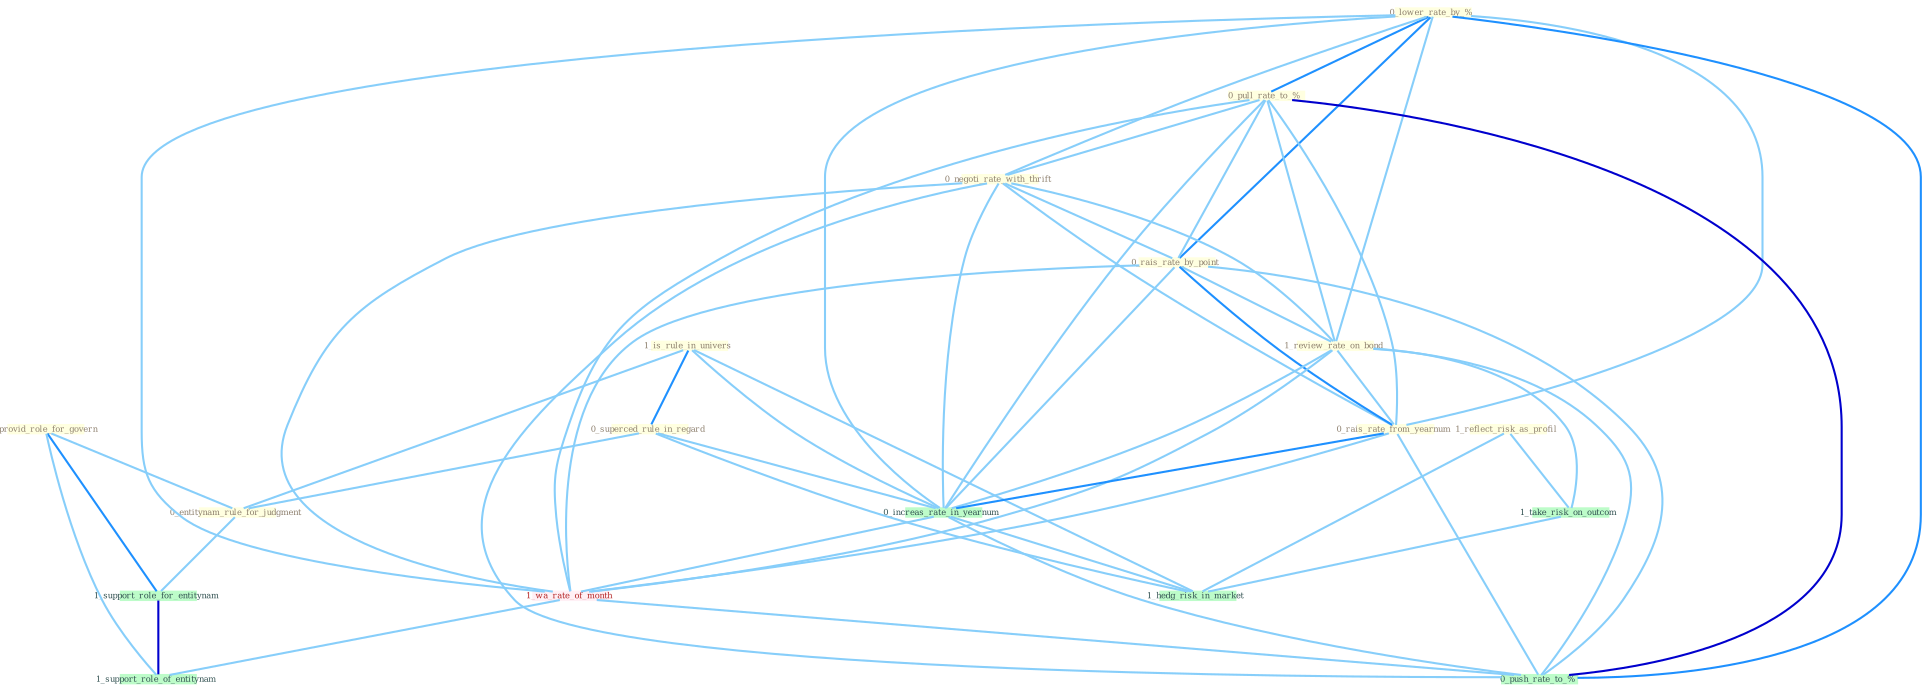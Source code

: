 Graph G{ 
    node
    [shape=polygon,style=filled,width=.5,height=.06,color="#BDFCC9",fixedsize=true,fontsize=4,
    fontcolor="#2f4f4f"];
    {node
    [color="#ffffe0", fontcolor="#8b7d6b"] "1_is_rule_in_univers " "0_superced_rule_in_regard " "0_lower_rate_by_% " "0_pull_rate_to_% " "1_provid_role_for_govern " "0_negoti_rate_with_thrift " "1_reflect_risk_as_profil " "0_rais_rate_by_point " "1_review_rate_on_bond " "0_entitynam_rule_for_judgment " "0_rais_rate_from_yearnum "}
{node [color="#fff0f5", fontcolor="#b22222"] "1_wa_rate_of_month "}
edge [color="#B0E2FF"];

	"1_is_rule_in_univers " -- "0_superced_rule_in_regard " [w="2", color="#1e90ff" , len=0.8];
	"1_is_rule_in_univers " -- "0_entitynam_rule_for_judgment " [w="1", color="#87cefa" ];
	"1_is_rule_in_univers " -- "0_increas_rate_in_yearnum " [w="1", color="#87cefa" ];
	"1_is_rule_in_univers " -- "1_hedg_risk_in_market " [w="1", color="#87cefa" ];
	"0_superced_rule_in_regard " -- "0_entitynam_rule_for_judgment " [w="1", color="#87cefa" ];
	"0_superced_rule_in_regard " -- "0_increas_rate_in_yearnum " [w="1", color="#87cefa" ];
	"0_superced_rule_in_regard " -- "1_hedg_risk_in_market " [w="1", color="#87cefa" ];
	"0_lower_rate_by_% " -- "0_pull_rate_to_% " [w="2", color="#1e90ff" , len=0.8];
	"0_lower_rate_by_% " -- "0_negoti_rate_with_thrift " [w="1", color="#87cefa" ];
	"0_lower_rate_by_% " -- "0_rais_rate_by_point " [w="2", color="#1e90ff" , len=0.8];
	"0_lower_rate_by_% " -- "1_review_rate_on_bond " [w="1", color="#87cefa" ];
	"0_lower_rate_by_% " -- "0_rais_rate_from_yearnum " [w="1", color="#87cefa" ];
	"0_lower_rate_by_% " -- "0_increas_rate_in_yearnum " [w="1", color="#87cefa" ];
	"0_lower_rate_by_% " -- "1_wa_rate_of_month " [w="1", color="#87cefa" ];
	"0_lower_rate_by_% " -- "0_push_rate_to_% " [w="2", color="#1e90ff" , len=0.8];
	"0_pull_rate_to_% " -- "0_negoti_rate_with_thrift " [w="1", color="#87cefa" ];
	"0_pull_rate_to_% " -- "0_rais_rate_by_point " [w="1", color="#87cefa" ];
	"0_pull_rate_to_% " -- "1_review_rate_on_bond " [w="1", color="#87cefa" ];
	"0_pull_rate_to_% " -- "0_rais_rate_from_yearnum " [w="1", color="#87cefa" ];
	"0_pull_rate_to_% " -- "0_increas_rate_in_yearnum " [w="1", color="#87cefa" ];
	"0_pull_rate_to_% " -- "1_wa_rate_of_month " [w="1", color="#87cefa" ];
	"0_pull_rate_to_% " -- "0_push_rate_to_% " [w="3", color="#0000cd" , len=0.6];
	"1_provid_role_for_govern " -- "0_entitynam_rule_for_judgment " [w="1", color="#87cefa" ];
	"1_provid_role_for_govern " -- "1_support_role_for_entitynam " [w="2", color="#1e90ff" , len=0.8];
	"1_provid_role_for_govern " -- "1_support_role_of_entitynam " [w="1", color="#87cefa" ];
	"0_negoti_rate_with_thrift " -- "0_rais_rate_by_point " [w="1", color="#87cefa" ];
	"0_negoti_rate_with_thrift " -- "1_review_rate_on_bond " [w="1", color="#87cefa" ];
	"0_negoti_rate_with_thrift " -- "0_rais_rate_from_yearnum " [w="1", color="#87cefa" ];
	"0_negoti_rate_with_thrift " -- "0_increas_rate_in_yearnum " [w="1", color="#87cefa" ];
	"0_negoti_rate_with_thrift " -- "1_wa_rate_of_month " [w="1", color="#87cefa" ];
	"0_negoti_rate_with_thrift " -- "0_push_rate_to_% " [w="1", color="#87cefa" ];
	"1_reflect_risk_as_profil " -- "1_take_risk_on_outcom " [w="1", color="#87cefa" ];
	"1_reflect_risk_as_profil " -- "1_hedg_risk_in_market " [w="1", color="#87cefa" ];
	"0_rais_rate_by_point " -- "1_review_rate_on_bond " [w="1", color="#87cefa" ];
	"0_rais_rate_by_point " -- "0_rais_rate_from_yearnum " [w="2", color="#1e90ff" , len=0.8];
	"0_rais_rate_by_point " -- "0_increas_rate_in_yearnum " [w="1", color="#87cefa" ];
	"0_rais_rate_by_point " -- "1_wa_rate_of_month " [w="1", color="#87cefa" ];
	"0_rais_rate_by_point " -- "0_push_rate_to_% " [w="1", color="#87cefa" ];
	"1_review_rate_on_bond " -- "0_rais_rate_from_yearnum " [w="1", color="#87cefa" ];
	"1_review_rate_on_bond " -- "0_increas_rate_in_yearnum " [w="1", color="#87cefa" ];
	"1_review_rate_on_bond " -- "1_wa_rate_of_month " [w="1", color="#87cefa" ];
	"1_review_rate_on_bond " -- "1_take_risk_on_outcom " [w="1", color="#87cefa" ];
	"1_review_rate_on_bond " -- "0_push_rate_to_% " [w="1", color="#87cefa" ];
	"0_entitynam_rule_for_judgment " -- "1_support_role_for_entitynam " [w="1", color="#87cefa" ];
	"0_rais_rate_from_yearnum " -- "0_increas_rate_in_yearnum " [w="2", color="#1e90ff" , len=0.8];
	"0_rais_rate_from_yearnum " -- "1_wa_rate_of_month " [w="1", color="#87cefa" ];
	"0_rais_rate_from_yearnum " -- "0_push_rate_to_% " [w="1", color="#87cefa" ];
	"0_increas_rate_in_yearnum " -- "1_wa_rate_of_month " [w="1", color="#87cefa" ];
	"0_increas_rate_in_yearnum " -- "0_push_rate_to_% " [w="1", color="#87cefa" ];
	"0_increas_rate_in_yearnum " -- "1_hedg_risk_in_market " [w="1", color="#87cefa" ];
	"1_wa_rate_of_month " -- "0_push_rate_to_% " [w="1", color="#87cefa" ];
	"1_wa_rate_of_month " -- "1_support_role_of_entitynam " [w="1", color="#87cefa" ];
	"1_support_role_for_entitynam " -- "1_support_role_of_entitynam " [w="3", color="#0000cd" , len=0.6];
	"1_take_risk_on_outcom " -- "1_hedg_risk_in_market " [w="1", color="#87cefa" ];
}